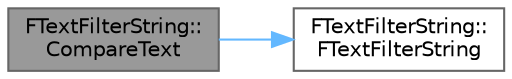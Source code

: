 digraph "FTextFilterString::CompareText"
{
 // INTERACTIVE_SVG=YES
 // LATEX_PDF_SIZE
  bgcolor="transparent";
  edge [fontname=Helvetica,fontsize=10,labelfontname=Helvetica,labelfontsize=10];
  node [fontname=Helvetica,fontsize=10,shape=box,height=0.2,width=0.4];
  rankdir="LR";
  Node1 [id="Node000001",label="FTextFilterString::\lCompareText",height=0.2,width=0.4,color="gray40", fillcolor="grey60", style="filled", fontcolor="black",tooltip="Compare this string against the other, using the text comparison mode provided."];
  Node1 -> Node2 [id="edge1_Node000001_Node000002",color="steelblue1",style="solid",tooltip=" "];
  Node2 [id="Node000002",label="FTextFilterString::\lFTextFilterString",height=0.2,width=0.4,color="grey40", fillcolor="white", style="filled",URL="$d1/d89/classFTextFilterString.html#a661a5d6a8b1e6c65e53e26efdb55354c",tooltip="Default constructor."];
}
